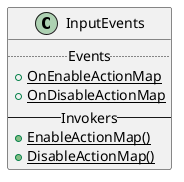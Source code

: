 @startuml InputSystem
class InputEvents {
    ..Events..
    {static} +OnEnableActionMap
    {static} +OnDisableActionMap
    --Invokers--
    {static} +EnableActionMap()
    {static} +DisableActionMap()
}
@enduml